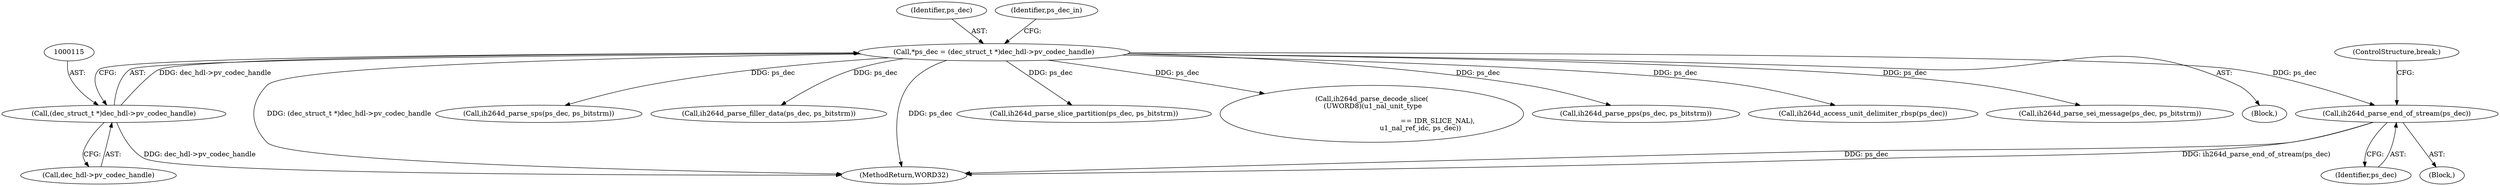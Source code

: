 digraph "0_Android_0b23c81c3dd9ec38f7e6806a3955fed1925541a0_0@pointer" {
"1000364" [label="(Call,ih264d_parse_end_of_stream(ps_dec))"];
"1000112" [label="(Call,*ps_dec = (dec_struct_t *)dec_hdl->pv_codec_handle)"];
"1000114" [label="(Call,(dec_struct_t *)dec_hdl->pv_codec_handle)"];
"1000109" [label="(Block,)"];
"1000364" [label="(Call,ih264d_parse_end_of_stream(ps_dec))"];
"1000113" [label="(Identifier,ps_dec)"];
"1000385" [label="(MethodReturn,WORD32)"];
"1000366" [label="(ControlStructure,break;)"];
"1000365" [label="(Identifier,ps_dec)"];
"1000121" [label="(Identifier,ps_dec_in)"];
"1000363" [label="(Block,)"];
"1000112" [label="(Call,*ps_dec = (dec_struct_t *)dec_hdl->pv_codec_handle)"];
"1000304" [label="(Call,ih264d_parse_sps(ps_dec, ps_bitstrm))"];
"1000374" [label="(Call,ih264d_parse_filler_data(ps_dec, ps_bitstrm))"];
"1000219" [label="(Call,ih264d_parse_slice_partition(ps_dec, ps_bitstrm))"];
"1000251" [label="(Call,ih264d_parse_decode_slice(\n (UWORD8)(u1_nal_unit_type\n\n                                                             == IDR_SLICE_NAL),\n                                             u1_nal_ref_idc, ps_dec))"];
"1000116" [label="(Call,dec_hdl->pv_codec_handle)"];
"1000114" [label="(Call,(dec_struct_t *)dec_hdl->pv_codec_handle)"];
"1000329" [label="(Call,ih264d_parse_pps(ps_dec, ps_bitstrm))"];
"1000354" [label="(Call,ih264d_access_unit_delimiter_rbsp(ps_dec))"];
"1000284" [label="(Call,ih264d_parse_sei_message(ps_dec, ps_bitstrm))"];
"1000364" -> "1000363"  [label="AST: "];
"1000364" -> "1000365"  [label="CFG: "];
"1000365" -> "1000364"  [label="AST: "];
"1000366" -> "1000364"  [label="CFG: "];
"1000364" -> "1000385"  [label="DDG: ps_dec"];
"1000364" -> "1000385"  [label="DDG: ih264d_parse_end_of_stream(ps_dec)"];
"1000112" -> "1000364"  [label="DDG: ps_dec"];
"1000112" -> "1000109"  [label="AST: "];
"1000112" -> "1000114"  [label="CFG: "];
"1000113" -> "1000112"  [label="AST: "];
"1000114" -> "1000112"  [label="AST: "];
"1000121" -> "1000112"  [label="CFG: "];
"1000112" -> "1000385"  [label="DDG: (dec_struct_t *)dec_hdl->pv_codec_handle"];
"1000112" -> "1000385"  [label="DDG: ps_dec"];
"1000114" -> "1000112"  [label="DDG: dec_hdl->pv_codec_handle"];
"1000112" -> "1000219"  [label="DDG: ps_dec"];
"1000112" -> "1000251"  [label="DDG: ps_dec"];
"1000112" -> "1000284"  [label="DDG: ps_dec"];
"1000112" -> "1000304"  [label="DDG: ps_dec"];
"1000112" -> "1000329"  [label="DDG: ps_dec"];
"1000112" -> "1000354"  [label="DDG: ps_dec"];
"1000112" -> "1000374"  [label="DDG: ps_dec"];
"1000114" -> "1000116"  [label="CFG: "];
"1000115" -> "1000114"  [label="AST: "];
"1000116" -> "1000114"  [label="AST: "];
"1000114" -> "1000385"  [label="DDG: dec_hdl->pv_codec_handle"];
}
